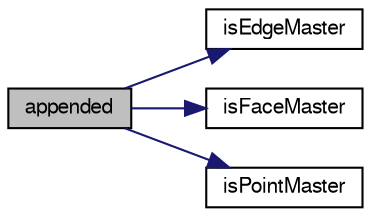 digraph "appended"
{
  bgcolor="transparent";
  edge [fontname="FreeSans",fontsize="10",labelfontname="FreeSans",labelfontsize="10"];
  node [fontname="FreeSans",fontsize="10",shape=record];
  rankdir="LR";
  Node367 [label="appended",height=0.2,width=0.4,color="black", fillcolor="grey75", style="filled", fontcolor="black"];
  Node367 -> Node368 [color="midnightblue",fontsize="10",style="solid",fontname="FreeSans"];
  Node368 [label="isEdgeMaster",height=0.2,width=0.4,color="black",URL="$a21618.html#a5c13a6317bab9ae59c660e03c596aa6b",tooltip="Is the face mastered by an edge. "];
  Node367 -> Node369 [color="midnightblue",fontsize="10",style="solid",fontname="FreeSans"];
  Node369 [label="isFaceMaster",height=0.2,width=0.4,color="black",URL="$a21618.html#ad980ab191b09a6f2ab16b2c9c4050cfc",tooltip="Is the face mastered by another face. "];
  Node367 -> Node370 [color="midnightblue",fontsize="10",style="solid",fontname="FreeSans"];
  Node370 [label="isPointMaster",height=0.2,width=0.4,color="black",URL="$a21618.html#ae36cbf4a4304cccefb10f603264d3646",tooltip="Is the face mastered by a point. "];
}
